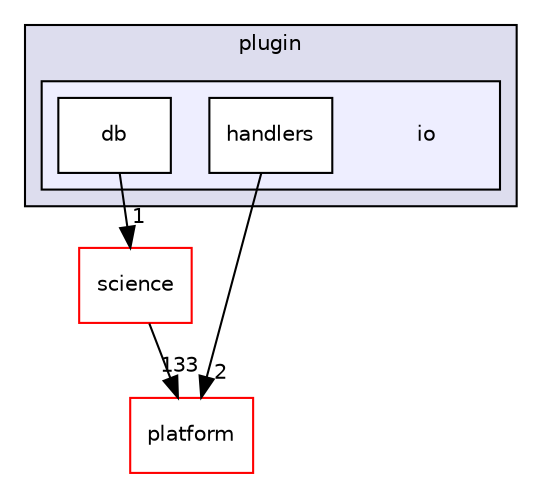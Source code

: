 digraph "bioexplorer/backend/plugins/Metabolism/plugin/io" {
  compound=true
  node [ fontsize="10", fontname="Helvetica"];
  edge [ labelfontsize="10", labelfontname="Helvetica"];
  subgraph clusterdir_6ca321a7dcb70fc74a18e8569f0858b0 {
    graph [ bgcolor="#ddddee", pencolor="black", label="plugin" fontname="Helvetica", fontsize="10", URL="dir_6ca321a7dcb70fc74a18e8569f0858b0.html"]
  subgraph clusterdir_40ec86f036ec5dd30a21af514b7f5214 {
    graph [ bgcolor="#eeeeff", pencolor="black", label="" URL="dir_40ec86f036ec5dd30a21af514b7f5214.html"];
    dir_40ec86f036ec5dd30a21af514b7f5214 [shape=plaintext label="io"];
  dir_8732d1f007698c46399b542c484c1e73 [shape=box label="db" fillcolor="white" style="filled" URL="dir_8732d1f007698c46399b542c484c1e73.html"];
  dir_36c6ed3ad22180dd692cccc52c405634 [shape=box label="handlers" fillcolor="white" style="filled" URL="dir_36c6ed3ad22180dd692cccc52c405634.html"];
  }
  }
  dir_14d627cccd023aaf4f18eaf1359097e2 [shape=box label="science" fillcolor="white" style="filled" color="red" URL="dir_14d627cccd023aaf4f18eaf1359097e2.html"];
  dir_c5a52a81292cf9a5167198f4f346d6d9 [shape=box label="platform" fillcolor="white" style="filled" color="red" URL="dir_c5a52a81292cf9a5167198f4f346d6d9.html"];
  dir_14d627cccd023aaf4f18eaf1359097e2->dir_c5a52a81292cf9a5167198f4f346d6d9 [headlabel="133", labeldistance=1.5 headhref="dir_000038_000062.html"];
  dir_8732d1f007698c46399b542c484c1e73->dir_14d627cccd023aaf4f18eaf1359097e2 [headlabel="1", labeldistance=1.5 headhref="dir_000053_000038.html"];
  dir_36c6ed3ad22180dd692cccc52c405634->dir_c5a52a81292cf9a5167198f4f346d6d9 [headlabel="2", labeldistance=1.5 headhref="dir_000024_000062.html"];
}
